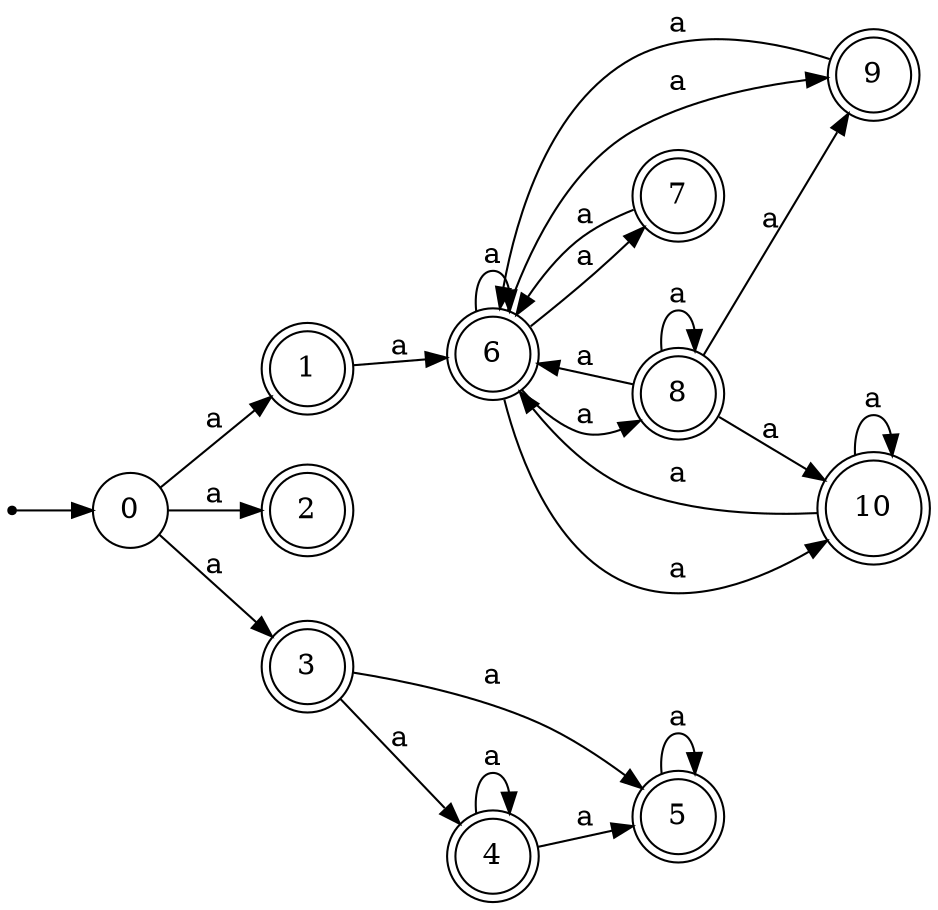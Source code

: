 digraph finite_state_machine {
rankdir=LR;
size="20,20";
node [shape = point]; "dummy0"
node [shape = circle]; "0";
"dummy0" -> "0";
node [shape = doublecircle]; "1";node [shape = doublecircle]; "2";node [shape = doublecircle]; "3";node [shape = doublecircle]; "4";node [shape = doublecircle]; "5";node [shape = doublecircle]; "6";node [shape = doublecircle]; "7";node [shape = doublecircle]; "8";node [shape = doublecircle]; "9";node [shape = doublecircle]; "10";"0" -> "1" [label = "a"];
 "0" -> "2" [label = "a"];
 "0" -> "3" [label = "a"];
 "3" -> "4" [label = "a"];
 "3" -> "5" [label = "a"];
 "5" -> "5" [label = "a"];
 "4" -> "4" [label = "a"];
 "4" -> "5" [label = "a"];
 "1" -> "6" [label = "a"];
 "6" -> "6" [label = "a"];
 "6" -> "7" [label = "a"];
 "6" -> "8" [label = "a"];
 "6" -> "9" [label = "a"];
 "6" -> "10" [label = "a"];
 "10" -> "10" [label = "a"];
 "10" -> "6" [label = "a"];
 "9" -> "6" [label = "a"];
 "8" -> "8" [label = "a"];
 "8" -> "9" [label = "a"];
 "8" -> "10" [label = "a"];
 "8" -> "6" [label = "a"];
 "7" -> "6" [label = "a"];
 }
